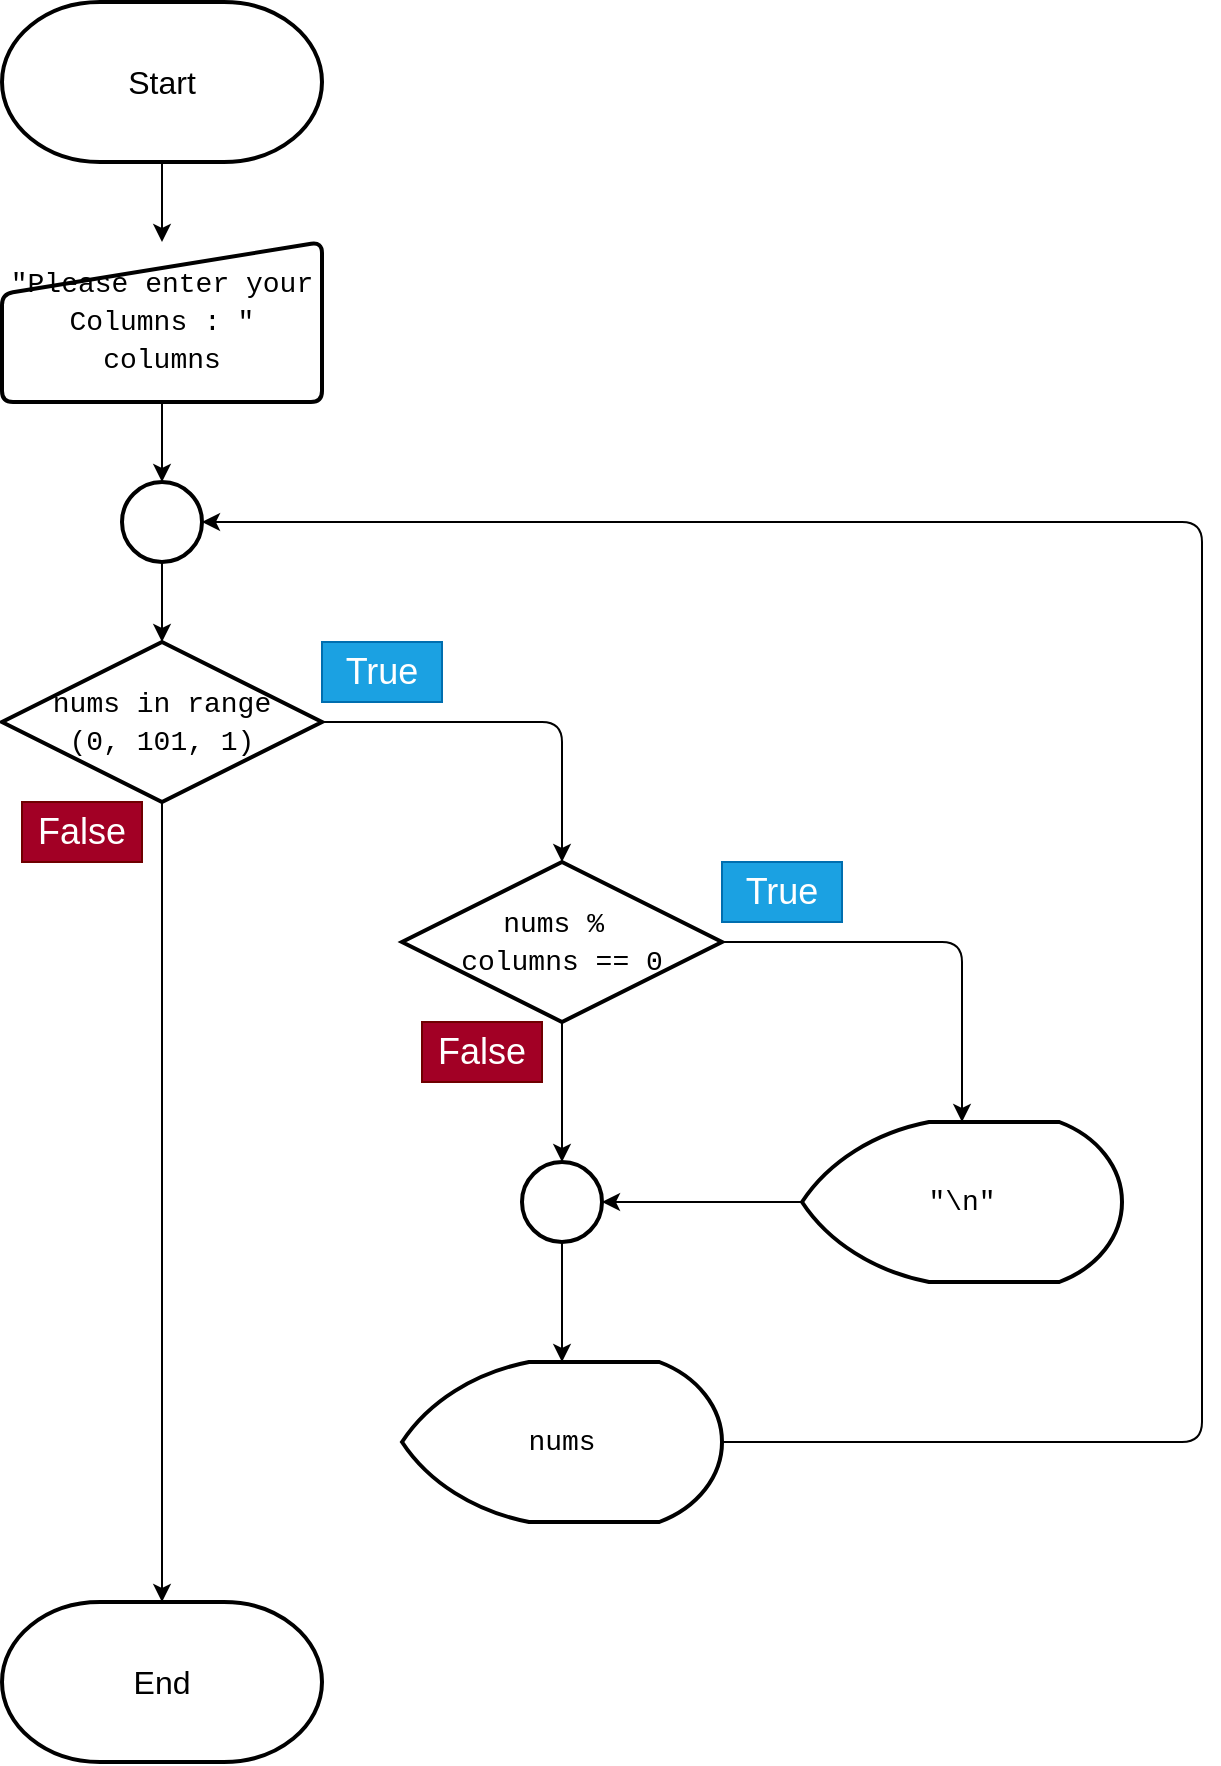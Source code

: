 <mxfile>
    <diagram id="pxHffl_XFaMx-FzrTpdC" name="Page-1">
        <mxGraphModel dx="376" dy="707" grid="1" gridSize="10" guides="1" tooltips="1" connect="1" arrows="1" fold="1" page="0" pageScale="1" pageWidth="850" pageHeight="1100" math="0" shadow="0">
            <root>
                <mxCell id="0"/>
                <mxCell id="1" parent="0"/>
                <mxCell id="29" value="" style="edgeStyle=none;html=1;" parent="1" source="2" target="4" edge="1">
                    <mxGeometry relative="1" as="geometry"/>
                </mxCell>
                <mxCell id="2" value="&lt;font color=&quot;#000000&quot; size=&quot;3&quot;&gt;Start&lt;/font&gt;" style="strokeWidth=2;html=1;shape=mxgraph.flowchart.terminator;whiteSpace=wrap;" parent="1" vertex="1">
                    <mxGeometry x="600" y="160" width="160" height="80" as="geometry"/>
                </mxCell>
                <mxCell id="3" value="&lt;font color=&quot;#000000&quot; size=&quot;3&quot;&gt;End&lt;/font&gt;" style="strokeWidth=2;html=1;shape=mxgraph.flowchart.terminator;whiteSpace=wrap;" parent="1" vertex="1">
                    <mxGeometry x="600" y="960" width="160" height="80" as="geometry"/>
                </mxCell>
                <mxCell id="16" value="" style="edgeStyle=none;html=1;" parent="1" source="4" target="15" edge="1">
                    <mxGeometry relative="1" as="geometry"/>
                </mxCell>
                <mxCell id="4" value="&lt;div style=&quot;font-family: Consolas, &amp;quot;Courier New&amp;quot;, monospace; font-size: 14px; line-height: 19px;&quot;&gt;&lt;font color=&quot;#000000&quot;&gt;&quot;Please enter your Columns : &quot;&lt;/font&gt;&lt;/div&gt;&lt;div style=&quot;font-family: Consolas, &amp;quot;Courier New&amp;quot;, monospace; font-size: 14px; line-height: 19px;&quot;&gt;&lt;font color=&quot;#000000&quot;&gt;columns&lt;/font&gt;&lt;/div&gt;" style="html=1;strokeWidth=2;shape=manualInput;whiteSpace=wrap;rounded=1;size=26;arcSize=11;" parent="1" vertex="1">
                    <mxGeometry x="600" y="280" width="160" height="80" as="geometry"/>
                </mxCell>
                <mxCell id="7" style="edgeStyle=none;html=1;entryX=0.5;entryY=0;entryDx=0;entryDy=0;entryPerimeter=0;" parent="1" source="5" target="6" edge="1">
                    <mxGeometry relative="1" as="geometry">
                        <Array as="points">
                            <mxPoint x="880" y="520"/>
                        </Array>
                    </mxGeometry>
                </mxCell>
                <mxCell id="28" style="edgeStyle=none;html=1;entryX=0.5;entryY=0;entryDx=0;entryDy=0;entryPerimeter=0;" parent="1" source="5" target="3" edge="1">
                    <mxGeometry relative="1" as="geometry"/>
                </mxCell>
                <mxCell id="5" value="&lt;div style=&quot;font-family: Consolas, &amp;quot;Courier New&amp;quot;, monospace; font-size: 14px; line-height: 19px;&quot;&gt;&lt;font color=&quot;#000000&quot;&gt;nums in range&lt;/font&gt;&lt;/div&gt;&lt;div style=&quot;font-family: Consolas, &amp;quot;Courier New&amp;quot;, monospace; font-size: 14px; line-height: 19px;&quot;&gt;&lt;font color=&quot;#000000&quot;&gt;(0, 101, 1)&lt;/font&gt;&lt;/div&gt;" style="strokeWidth=2;html=1;shape=mxgraph.flowchart.decision;whiteSpace=wrap;labelBackgroundColor=none;" parent="1" vertex="1">
                    <mxGeometry x="600" y="480" width="160" height="80" as="geometry"/>
                </mxCell>
                <mxCell id="10" value="" style="edgeStyle=none;html=1;" parent="1" source="6" target="9" edge="1">
                    <mxGeometry relative="1" as="geometry">
                        <Array as="points">
                            <mxPoint x="1080" y="630"/>
                        </Array>
                    </mxGeometry>
                </mxCell>
                <mxCell id="24" value="" style="edgeStyle=none;html=1;" parent="1" source="6" target="22" edge="1">
                    <mxGeometry relative="1" as="geometry"/>
                </mxCell>
                <mxCell id="6" value="&lt;div style=&quot;font-family: Consolas, &amp;quot;Courier New&amp;quot;, monospace; font-size: 14px; line-height: 19px;&quot;&gt;&lt;div style=&quot;line-height: 19px;&quot;&gt;&lt;font color=&quot;#000000&quot;&gt;nums %&amp;nbsp;&lt;/font&gt;&lt;/div&gt;&lt;div style=&quot;line-height: 19px;&quot;&gt;&lt;font color=&quot;#000000&quot;&gt;columns == 0&lt;/font&gt;&lt;/div&gt;&lt;/div&gt;" style="strokeWidth=2;html=1;shape=mxgraph.flowchart.decision;whiteSpace=wrap;labelBackgroundColor=none;" parent="1" vertex="1">
                    <mxGeometry x="800" y="590" width="160" height="80" as="geometry"/>
                </mxCell>
                <mxCell id="27" style="edgeStyle=none;html=1;entryX=1;entryY=0.5;entryDx=0;entryDy=0;entryPerimeter=0;" parent="1" source="8" target="15" edge="1">
                    <mxGeometry relative="1" as="geometry">
                        <Array as="points">
                            <mxPoint x="1200" y="880"/>
                            <mxPoint x="1200" y="420"/>
                        </Array>
                    </mxGeometry>
                </mxCell>
                <mxCell id="8" value="&lt;div style=&quot;font-family: Consolas, &amp;quot;Courier New&amp;quot;, monospace; font-size: 14px; line-height: 19px;&quot;&gt;&lt;font color=&quot;#000000&quot;&gt;nums&lt;/font&gt;&lt;/div&gt;" style="strokeWidth=2;html=1;shape=mxgraph.flowchart.display;whiteSpace=wrap;labelBackgroundColor=none;" parent="1" vertex="1">
                    <mxGeometry x="800" y="840" width="160" height="80" as="geometry"/>
                </mxCell>
                <mxCell id="23" value="" style="edgeStyle=none;html=1;" parent="1" source="9" target="22" edge="1">
                    <mxGeometry relative="1" as="geometry"/>
                </mxCell>
                <mxCell id="9" value="&lt;div style=&quot;font-family: Consolas, &amp;quot;Courier New&amp;quot;, monospace; font-size: 14px; line-height: 19px;&quot;&gt;&lt;font color=&quot;#000000&quot;&gt;&quot;\n&quot;&lt;/font&gt;&lt;/div&gt;" style="strokeWidth=2;html=1;shape=mxgraph.flowchart.display;whiteSpace=wrap;labelBackgroundColor=none;" parent="1" vertex="1">
                    <mxGeometry x="1000" y="720" width="160" height="80" as="geometry"/>
                </mxCell>
                <mxCell id="17" value="" style="edgeStyle=none;html=1;" parent="1" source="15" target="5" edge="1">
                    <mxGeometry relative="1" as="geometry"/>
                </mxCell>
                <mxCell id="15" value="" style="strokeWidth=2;html=1;shape=mxgraph.flowchart.start_2;whiteSpace=wrap;labelBackgroundColor=none;" parent="1" vertex="1">
                    <mxGeometry x="660" y="400" width="40" height="40" as="geometry"/>
                </mxCell>
                <mxCell id="25" value="" style="edgeStyle=none;html=1;" parent="1" source="22" target="8" edge="1">
                    <mxGeometry relative="1" as="geometry"/>
                </mxCell>
                <mxCell id="22" value="" style="strokeWidth=2;html=1;shape=mxgraph.flowchart.start_2;whiteSpace=wrap;labelBackgroundColor=none;" parent="1" vertex="1">
                    <mxGeometry x="860" y="740" width="40" height="40" as="geometry"/>
                </mxCell>
                <mxCell id="30" value="&lt;font style=&quot;font-size: 18px;&quot;&gt;True&lt;/font&gt;" style="text;html=1;strokeColor=#006EAF;fillColor=#1ba1e2;align=center;verticalAlign=middle;whiteSpace=wrap;rounded=0;labelBackgroundColor=none;fontColor=#ffffff;" vertex="1" parent="1">
                    <mxGeometry x="760" y="480" width="60" height="30" as="geometry"/>
                </mxCell>
                <mxCell id="31" value="&lt;font style=&quot;font-size: 18px;&quot;&gt;True&lt;/font&gt;" style="text;html=1;strokeColor=#006EAF;fillColor=#1ba1e2;align=center;verticalAlign=middle;whiteSpace=wrap;rounded=0;labelBackgroundColor=none;fontColor=#ffffff;" vertex="1" parent="1">
                    <mxGeometry x="960" y="590" width="60" height="30" as="geometry"/>
                </mxCell>
                <mxCell id="32" value="&lt;font style=&quot;font-size: 18px;&quot;&gt;False&lt;/font&gt;" style="text;html=1;strokeColor=#6F0000;fillColor=#a20025;align=center;verticalAlign=middle;whiteSpace=wrap;rounded=0;labelBackgroundColor=none;fontColor=#ffffff;" vertex="1" parent="1">
                    <mxGeometry x="610" y="560" width="60" height="30" as="geometry"/>
                </mxCell>
                <mxCell id="33" value="&lt;font style=&quot;font-size: 18px;&quot;&gt;False&lt;/font&gt;" style="text;html=1;strokeColor=#6F0000;fillColor=#a20025;align=center;verticalAlign=middle;whiteSpace=wrap;rounded=0;labelBackgroundColor=none;fontColor=#ffffff;" vertex="1" parent="1">
                    <mxGeometry x="810" y="670" width="60" height="30" as="geometry"/>
                </mxCell>
            </root>
        </mxGraphModel>
    </diagram>
</mxfile>